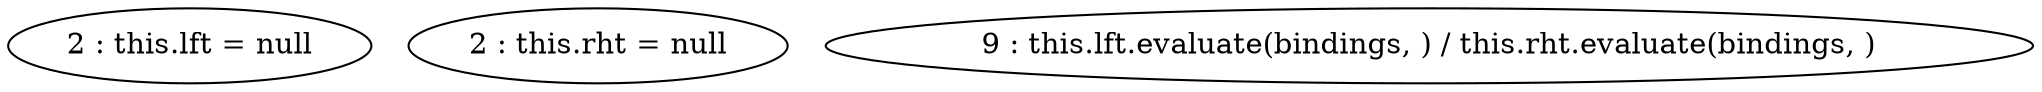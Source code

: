 digraph G {
"2 : this.lft = null"
"2 : this.rht = null"
"9 : this.lft.evaluate(bindings, ) / this.rht.evaluate(bindings, )"
}